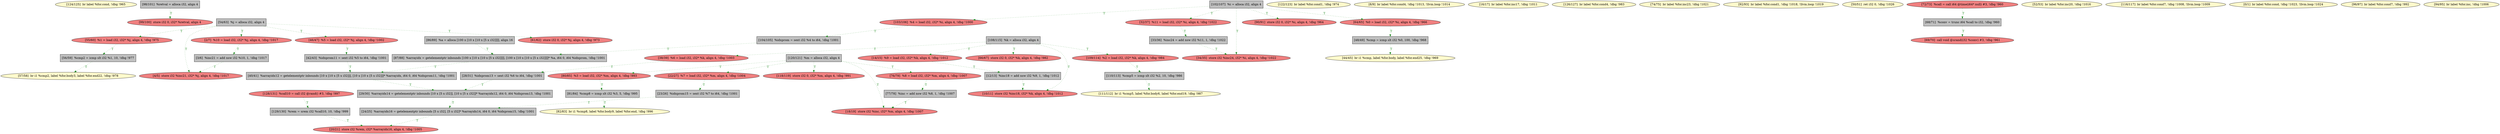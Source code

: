 
digraph G {


node212 [fillcolor=lemonchiffon,label="[124/125]  br label %for.cond, !dbg !965",shape=ellipse,style=filled ]
node209 [fillcolor=grey,label="[98/101]  %retval = alloca i32, align 4",shape=rectangle,style=filled ]
node207 [fillcolor=lightcoral,label="[4/5]  store i32 %inc21, i32* %j, align 4, !dbg !1017",shape=ellipse,style=filled ]
node205 [fillcolor=grey,label="[120/121]  %m = alloca i32, align 4",shape=rectangle,style=filled ]
node203 [fillcolor=lemonchiffon,label="[122/123]  br label %for.cond1, !dbg !974",shape=ellipse,style=filled ]
node198 [fillcolor=lemonchiffon,label="[44/45]  br i1 %cmp, label %for.body, label %for.end25, !dbg !969",shape=ellipse,style=filled ]
node204 [fillcolor=lightcoral,label="[109/114]  %2 = load i32, i32* %k, align 4, !dbg !984",shape=ellipse,style=filled ]
node196 [fillcolor=lightcoral,label="[14/15]  %9 = load i32, i32* %k, align 4, !dbg !1012",shape=ellipse,style=filled ]
node194 [fillcolor=grey,label="[40/41]  %arrayidx12 = getelementptr inbounds [10 x [10 x [5 x i32]]], [10 x [10 x [5 x i32]]]* %arrayidx, i64 0, i64 %idxprom11, !dbg !1001",shape=rectangle,style=filled ]
node193 [fillcolor=lemonchiffon,label="[8/9]  br label %for.cond4, !dbg !1013, !llvm.loop !1014",shape=ellipse,style=filled ]
node191 [fillcolor=lightcoral,label="[38/39]  %6 = load i32, i32* %k, align 4, !dbg !1003",shape=ellipse,style=filled ]
node206 [fillcolor=lightcoral,label="[118/119]  store i32 0, i32* %m, align 4, !dbg !991",shape=ellipse,style=filled ]
node189 [fillcolor=lightcoral,label="[10/11]  store i32 %inc18, i32* %k, align 4, !dbg !1012",shape=ellipse,style=filled ]
node200 [fillcolor=grey,label="[48/49]  %cmp = icmp slt i32 %0, 100, !dbg !968",shape=rectangle,style=filled ]
node188 [fillcolor=lightcoral,label="[2/7]  %10 = load i32, i32* %j, align 4, !dbg !1017",shape=ellipse,style=filled ]
node187 [fillcolor=lemonchiffon,label="[16/17]  br label %for.inc17, !dbg !1011",shape=ellipse,style=filled ]
node183 [fillcolor=grey,label="[42/43]  %idxprom11 = sext i32 %5 to i64, !dbg !1001",shape=rectangle,style=filled ]
node162 [fillcolor=grey,label="[24/25]  %arrayidx16 = getelementptr inbounds [5 x i32], [5 x i32]* %arrayidx14, i64 0, i64 %idxprom15, !dbg !1001",shape=rectangle,style=filled ]
node197 [fillcolor=grey,label="[33/36]  %inc24 = add nsw i32 %11, 1, !dbg !1022",shape=rectangle,style=filled ]
node161 [fillcolor=grey,label="[87/88]  %arrayidx = getelementptr inbounds [100 x [10 x [10 x [5 x i32]]]], [100 x [10 x [10 x [5 x i32]]]]* %a, i64 0, i64 %idxprom, !dbg !1001",shape=rectangle,style=filled ]
node190 [fillcolor=lightcoral,label="[32/37]  %11 = load i32, i32* %i, align 4, !dbg !1022",shape=ellipse,style=filled ]
node159 [fillcolor=lemonchiffon,label="[82/83]  br i1 %cmp8, label %for.body9, label %for.end, !dbg !996",shape=ellipse,style=filled ]
node171 [fillcolor=lightcoral,label="[128/131]  %call10 = call i32 @rand() #3, !dbg !997",shape=ellipse,style=filled ]
node157 [fillcolor=grey,label="[81/84]  %cmp8 = icmp slt i32 %3, 5, !dbg !995",shape=rectangle,style=filled ]
node160 [fillcolor=lemonchiffon,label="[126/127]  br label %for.cond4, !dbg !983",shape=ellipse,style=filled ]
node180 [fillcolor=lightcoral,label="[20/21]  store i32 %rem, i32* %arrayidx16, align 4, !dbg !1005",shape=ellipse,style=filled ]
node153 [fillcolor=lemonchiffon,label="[74/75]  br label %for.inc23, !dbg !1021",shape=ellipse,style=filled ]
node185 [fillcolor=grey,label="[23/26]  %idxprom15 = sext i32 %7 to i64, !dbg !1001",shape=rectangle,style=filled ]
node155 [fillcolor=lightcoral,label="[76/79]  %8 = load i32, i32* %m, align 4, !dbg !1007",shape=ellipse,style=filled ]
node172 [fillcolor=grey,label="[102/107]  %i = alloca i32, align 4",shape=rectangle,style=filled ]
node147 [fillcolor=grey,label="[54/63]  %j = alloca i32, align 4",shape=rectangle,style=filled ]
node148 [fillcolor=lightcoral,label="[64/65]  %0 = load i32, i32* %i, align 4, !dbg !966",shape=ellipse,style=filled ]
node192 [fillcolor=grey,label="[12/13]  %inc18 = add nsw i32 %9, 1, !dbg !1012",shape=rectangle,style=filled ]
node166 [fillcolor=lemonchiffon,label="[92/93]  br label %for.cond1, !dbg !1018, !llvm.loop !1019",shape=ellipse,style=filled ]
node154 [fillcolor=lightcoral,label="[80/85]  %3 = load i32, i32* %m, align 4, !dbg !993",shape=ellipse,style=filled ]
node150 [fillcolor=lemonchiffon,label="[50/51]  ret i32 0, !dbg !1026",shape=ellipse,style=filled ]
node152 [fillcolor=lightcoral,label="[69/70]  call void @srand(i32 %conv) #3, !dbg !961",shape=ellipse,style=filled ]
node179 [fillcolor=grey,label="[28/31]  %idxprom13 = sext i32 %6 to i64, !dbg !1001",shape=rectangle,style=filled ]
node186 [fillcolor=grey,label="[108/115]  %k = alloca i32, align 4",shape=rectangle,style=filled ]
node158 [fillcolor=lemonchiffon,label="[57/58]  br i1 %cmp2, label %for.body3, label %for.end22, !dbg !978",shape=ellipse,style=filled ]
node149 [fillcolor=lemonchiffon,label="[52/53]  br label %for.inc20, !dbg !1016",shape=ellipse,style=filled ]
node151 [fillcolor=lightcoral,label="[66/67]  store i32 0, i32* %k, align 4, !dbg !982",shape=ellipse,style=filled ]
node156 [fillcolor=grey,label="[77/78]  %inc = add nsw i32 %8, 1, !dbg !1007",shape=rectangle,style=filled ]
node176 [fillcolor=grey,label="[29/30]  %arrayidx14 = getelementptr inbounds [10 x [5 x i32]], [10 x [5 x i32]]* %arrayidx12, i64 0, i64 %idxprom13, !dbg !1001",shape=rectangle,style=filled ]
node201 [fillcolor=grey,label="[56/59]  %cmp2 = icmp slt i32 %1, 10, !dbg !977",shape=rectangle,style=filled ]
node163 [fillcolor=grey,label="[86/89]  %a = alloca [100 x [10 x [10 x [5 x i32]]]], align 16",shape=rectangle,style=filled ]
node182 [fillcolor=lightcoral,label="[18/19]  store i32 %inc, i32* %m, align 4, !dbg !1007",shape=ellipse,style=filled ]
node174 [fillcolor=lightcoral,label="[34/35]  store i32 %inc24, i32* %i, align 4, !dbg !1022",shape=ellipse,style=filled ]
node164 [fillcolor=lightcoral,label="[90/91]  store i32 0, i32* %i, align 4, !dbg !964",shape=ellipse,style=filled ]
node165 [fillcolor=grey,label="[3/6]  %inc21 = add nsw i32 %10, 1, !dbg !1017",shape=rectangle,style=filled ]
node208 [fillcolor=lemonchiffon,label="[116/117]  br label %for.cond7, !dbg !1008, !llvm.loop !1009",shape=ellipse,style=filled ]
node202 [fillcolor=lemonchiffon,label="[111/112]  br i1 %cmp5, label %for.body6, label %for.end19, !dbg !987",shape=ellipse,style=filled ]
node199 [fillcolor=lightcoral,label="[46/47]  %5 = load i32, i32* %j, align 4, !dbg !1002",shape=ellipse,style=filled ]
node169 [fillcolor=lightcoral,label="[99/100]  store i32 0, i32* %retval, align 4",shape=ellipse,style=filled ]
node195 [fillcolor=lemonchiffon,label="[0/1]  br label %for.cond, !dbg !1023, !llvm.loop !1024",shape=ellipse,style=filled ]
node167 [fillcolor=lemonchiffon,label="[96/97]  br label %for.cond7, !dbg !992",shape=ellipse,style=filled ]
node168 [fillcolor=lemonchiffon,label="[94/95]  br label %for.inc, !dbg !1006",shape=ellipse,style=filled ]
node170 [fillcolor=lightcoral,label="[72/73]  %call = call i64 @time(i64* null) #3, !dbg !960",shape=ellipse,style=filled ]
node210 [fillcolor=lightcoral,label="[61/62]  store i32 0, i32* %j, align 4, !dbg !973",shape=ellipse,style=filled ]
node173 [fillcolor=lightcoral,label="[103/106]  %4 = load i32, i32* %i, align 4, !dbg !1000",shape=ellipse,style=filled ]
node175 [fillcolor=grey,label="[68/71]  %conv = trunc i64 %call to i32, !dbg !960",shape=rectangle,style=filled ]
node211 [fillcolor=grey,label="[110/113]  %cmp5 = icmp slt i32 %2, 10, !dbg !986",shape=rectangle,style=filled ]
node184 [fillcolor=lightcoral,label="[55/60]  %1 = load i32, i32* %j, align 4, !dbg !975",shape=ellipse,style=filled ]
node177 [fillcolor=grey,label="[129/130]  %rem = srem i32 %call10, 10, !dbg !999",shape=rectangle,style=filled ]
node178 [fillcolor=lightcoral,label="[22/27]  %7 = load i32, i32* %m, align 4, !dbg !1004",shape=ellipse,style=filled ]
node181 [fillcolor=grey,label="[104/105]  %idxprom = sext i32 %4 to i64, !dbg !1001",shape=rectangle,style=filled ]

node172->node148 [style=dotted,color=forestgreen,label="T",fontcolor=forestgreen ]
node172->node173 [style=dotted,color=forestgreen,label="T",fontcolor=forestgreen ]
node173->node181 [style=dotted,color=forestgreen,label="T",fontcolor=forestgreen ]
node186->node196 [style=dotted,color=forestgreen,label="T",fontcolor=forestgreen ]
node211->node202 [style=dotted,color=forestgreen,label="T",fontcolor=forestgreen ]
node186->node189 [style=dotted,color=forestgreen,label="T",fontcolor=forestgreen ]
node183->node194 [style=dotted,color=forestgreen,label="T",fontcolor=forestgreen ]
node196->node192 [style=dotted,color=forestgreen,label="T",fontcolor=forestgreen ]
node186->node151 [style=dotted,color=forestgreen,label="T",fontcolor=forestgreen ]
node190->node197 [style=dotted,color=forestgreen,label="T",fontcolor=forestgreen ]
node186->node191 [style=dotted,color=forestgreen,label="T",fontcolor=forestgreen ]
node172->node174 [style=dotted,color=forestgreen,label="T",fontcolor=forestgreen ]
node165->node207 [style=dotted,color=forestgreen,label="T",fontcolor=forestgreen ]
node147->node188 [style=dotted,color=forestgreen,label="T",fontcolor=forestgreen ]
node156->node182 [style=dotted,color=forestgreen,label="T",fontcolor=forestgreen ]
node205->node206 [style=dotted,color=forestgreen,label="T",fontcolor=forestgreen ]
node171->node177 [style=dotted,color=forestgreen,label="T",fontcolor=forestgreen ]
node147->node210 [style=dotted,color=forestgreen,label="T",fontcolor=forestgreen ]
node184->node201 [style=dotted,color=forestgreen,label="T",fontcolor=forestgreen ]
node172->node164 [style=dotted,color=forestgreen,label="T",fontcolor=forestgreen ]
node188->node165 [style=dotted,color=forestgreen,label="T",fontcolor=forestgreen ]
node172->node190 [style=dotted,color=forestgreen,label="T",fontcolor=forestgreen ]
node205->node178 [style=dotted,color=forestgreen,label="T",fontcolor=forestgreen ]
node154->node157 [style=dotted,color=forestgreen,label="T",fontcolor=forestgreen ]
node176->node162 [style=dotted,color=forestgreen,label="T",fontcolor=forestgreen ]
node205->node154 [style=dotted,color=forestgreen,label="T",fontcolor=forestgreen ]
node181->node161 [style=dotted,color=forestgreen,label="T",fontcolor=forestgreen ]
node170->node175 [style=dotted,color=forestgreen,label="T",fontcolor=forestgreen ]
node147->node184 [style=dotted,color=forestgreen,label="T",fontcolor=forestgreen ]
node163->node161 [style=dotted,color=forestgreen,label="T",fontcolor=forestgreen ]
node209->node169 [style=dotted,color=forestgreen,label="T",fontcolor=forestgreen ]
node147->node207 [style=dotted,color=forestgreen,label="T",fontcolor=forestgreen ]
node185->node162 [style=dotted,color=forestgreen,label="T",fontcolor=forestgreen ]
node148->node200 [style=dotted,color=forestgreen,label="T",fontcolor=forestgreen ]
node201->node158 [style=dotted,color=forestgreen,label="T",fontcolor=forestgreen ]
node157->node159 [style=dotted,color=forestgreen,label="T",fontcolor=forestgreen ]
node147->node199 [style=dotted,color=forestgreen,label="T",fontcolor=forestgreen ]
node162->node180 [style=dotted,color=forestgreen,label="T",fontcolor=forestgreen ]
node186->node204 [style=dotted,color=forestgreen,label="T",fontcolor=forestgreen ]
node155->node156 [style=dotted,color=forestgreen,label="T",fontcolor=forestgreen ]
node204->node211 [style=dotted,color=forestgreen,label="T",fontcolor=forestgreen ]
node205->node182 [style=dotted,color=forestgreen,label="T",fontcolor=forestgreen ]
node205->node155 [style=dotted,color=forestgreen,label="T",fontcolor=forestgreen ]
node161->node194 [style=dotted,color=forestgreen,label="T",fontcolor=forestgreen ]
node191->node179 [style=dotted,color=forestgreen,label="T",fontcolor=forestgreen ]
node178->node185 [style=dotted,color=forestgreen,label="T",fontcolor=forestgreen ]
node199->node183 [style=dotted,color=forestgreen,label="T",fontcolor=forestgreen ]
node175->node152 [style=dotted,color=forestgreen,label="T",fontcolor=forestgreen ]
node197->node174 [style=dotted,color=forestgreen,label="T",fontcolor=forestgreen ]
node200->node198 [style=dotted,color=forestgreen,label="T",fontcolor=forestgreen ]
node194->node176 [style=dotted,color=forestgreen,label="T",fontcolor=forestgreen ]
node177->node180 [style=dotted,color=forestgreen,label="T",fontcolor=forestgreen ]
node192->node189 [style=dotted,color=forestgreen,label="T",fontcolor=forestgreen ]
node179->node176 [style=dotted,color=forestgreen,label="T",fontcolor=forestgreen ]


}

